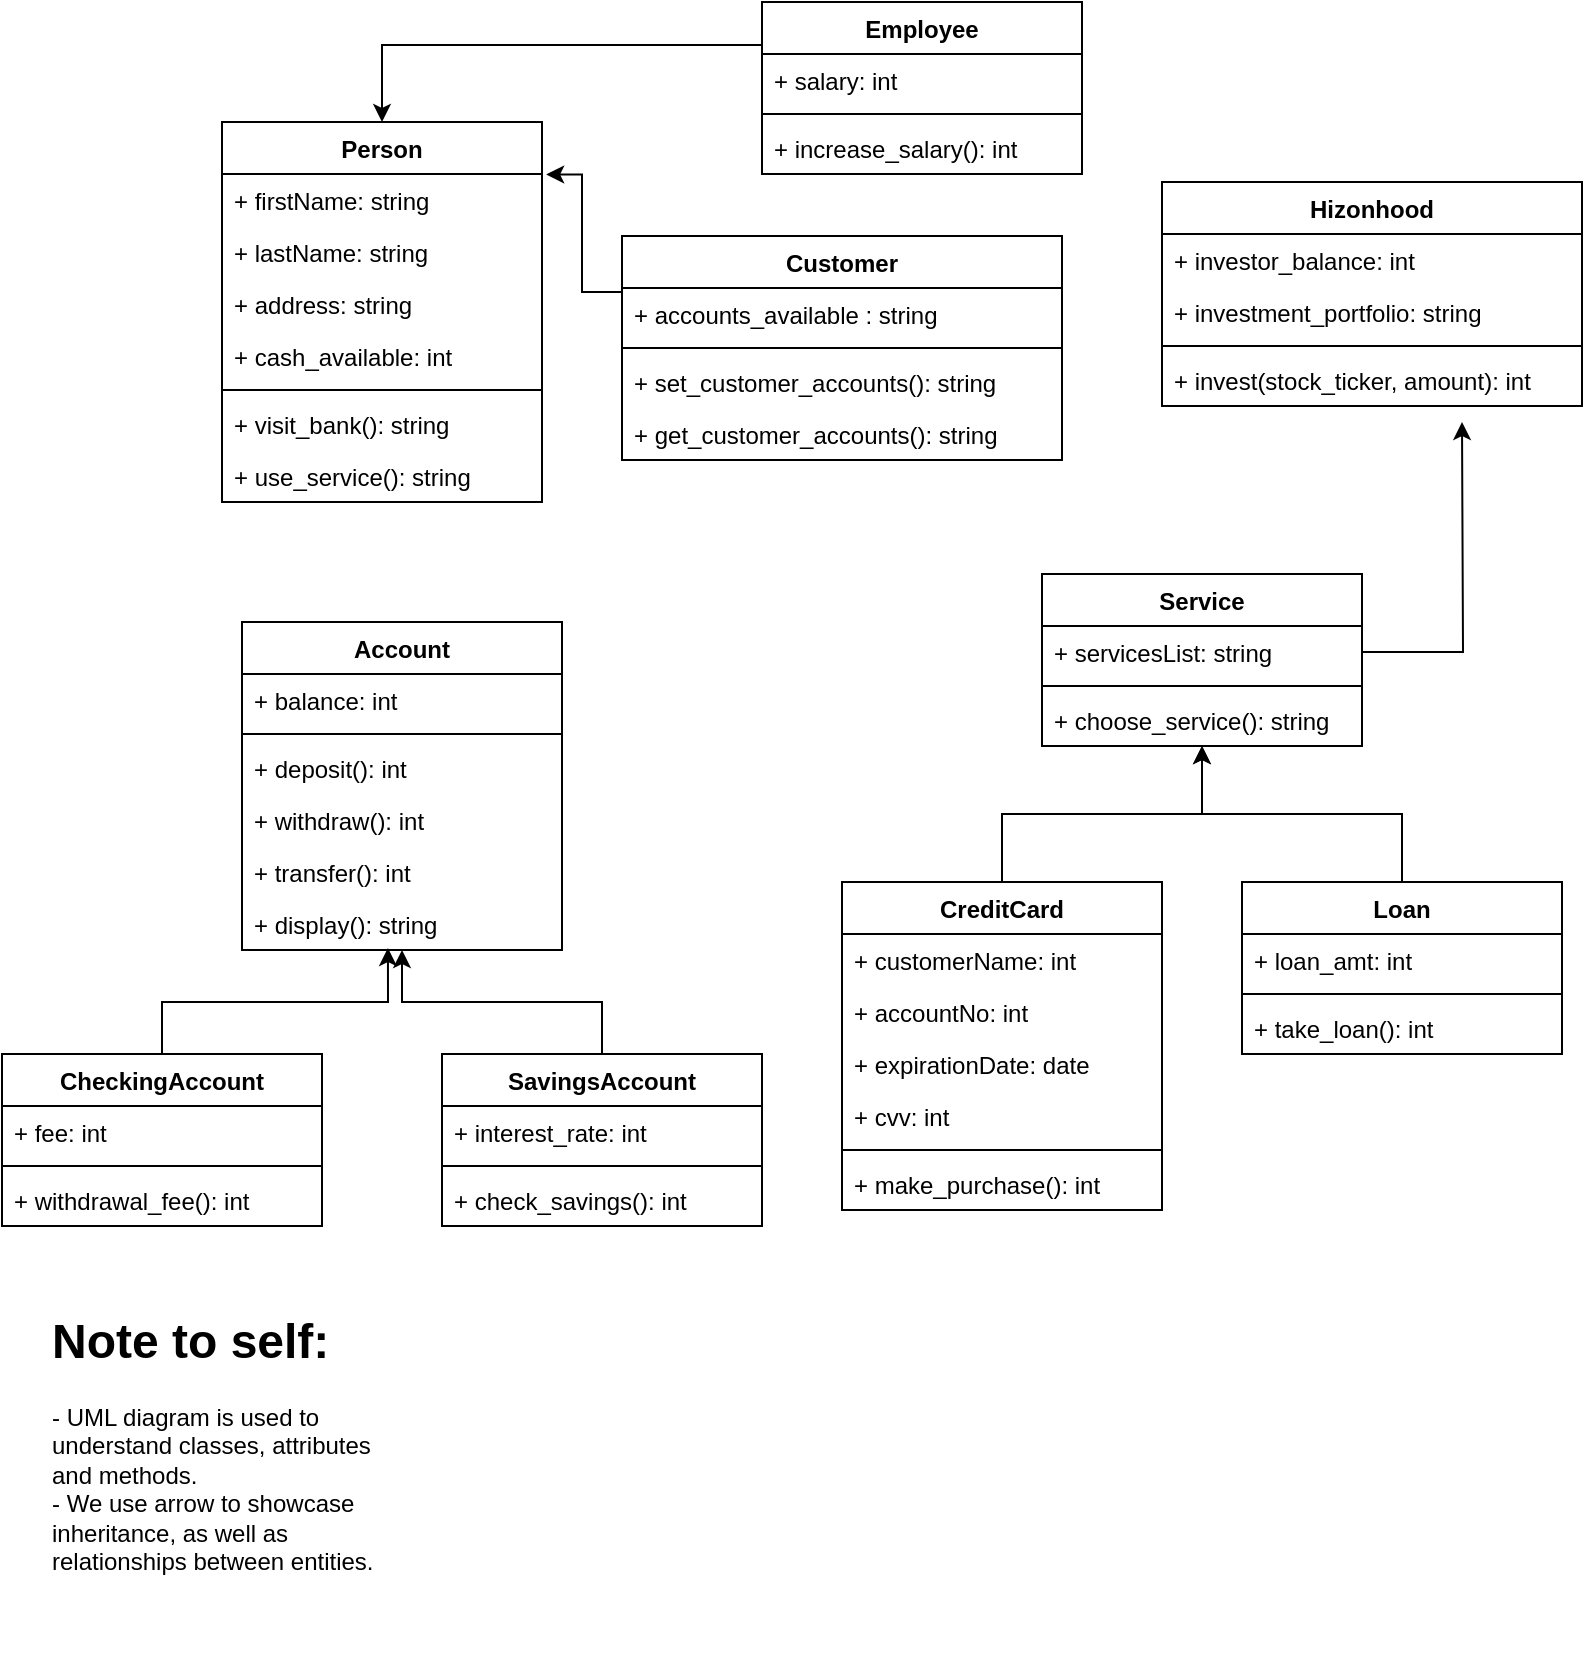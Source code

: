 <mxfile version="14.3.0" type="github">
  <diagram id="C5RBs43oDa-KdzZeNtuy" name="Page-1">
    <mxGraphModel dx="1182" dy="1169" grid="1" gridSize="10" guides="1" tooltips="1" connect="1" arrows="1" fold="1" page="1" pageScale="1" pageWidth="827" pageHeight="1169" math="0" shadow="0">
      <root>
        <mxCell id="WIyWlLk6GJQsqaUBKTNV-0" />
        <mxCell id="WIyWlLk6GJQsqaUBKTNV-1" parent="WIyWlLk6GJQsqaUBKTNV-0" />
        <mxCell id="fjOe6njY4efjG8A42Cp5-0" value="Person" style="swimlane;fontStyle=1;align=center;verticalAlign=top;childLayout=stackLayout;horizontal=1;startSize=26;horizontalStack=0;resizeParent=1;resizeParentMax=0;resizeLast=0;collapsible=1;marginBottom=0;" vertex="1" parent="WIyWlLk6GJQsqaUBKTNV-1">
          <mxGeometry x="130" y="90" width="160" height="190" as="geometry" />
        </mxCell>
        <mxCell id="fjOe6njY4efjG8A42Cp5-12" value="+ firstName: string" style="text;strokeColor=none;fillColor=none;align=left;verticalAlign=top;spacingLeft=4;spacingRight=4;overflow=hidden;rotatable=0;points=[[0,0.5],[1,0.5]];portConstraint=eastwest;" vertex="1" parent="fjOe6njY4efjG8A42Cp5-0">
          <mxGeometry y="26" width="160" height="26" as="geometry" />
        </mxCell>
        <mxCell id="fjOe6njY4efjG8A42Cp5-13" value="+ lastName: string" style="text;strokeColor=none;fillColor=none;align=left;verticalAlign=top;spacingLeft=4;spacingRight=4;overflow=hidden;rotatable=0;points=[[0,0.5],[1,0.5]];portConstraint=eastwest;" vertex="1" parent="fjOe6njY4efjG8A42Cp5-0">
          <mxGeometry y="52" width="160" height="26" as="geometry" />
        </mxCell>
        <mxCell id="fjOe6njY4efjG8A42Cp5-87" value="+ address: string" style="text;strokeColor=none;fillColor=none;align=left;verticalAlign=top;spacingLeft=4;spacingRight=4;overflow=hidden;rotatable=0;points=[[0,0.5],[1,0.5]];portConstraint=eastwest;" vertex="1" parent="fjOe6njY4efjG8A42Cp5-0">
          <mxGeometry y="78" width="160" height="26" as="geometry" />
        </mxCell>
        <mxCell id="fjOe6njY4efjG8A42Cp5-1" value="+ cash_available: int" style="text;strokeColor=none;fillColor=none;align=left;verticalAlign=top;spacingLeft=4;spacingRight=4;overflow=hidden;rotatable=0;points=[[0,0.5],[1,0.5]];portConstraint=eastwest;" vertex="1" parent="fjOe6njY4efjG8A42Cp5-0">
          <mxGeometry y="104" width="160" height="26" as="geometry" />
        </mxCell>
        <mxCell id="fjOe6njY4efjG8A42Cp5-2" value="" style="line;strokeWidth=1;fillColor=none;align=left;verticalAlign=middle;spacingTop=-1;spacingLeft=3;spacingRight=3;rotatable=0;labelPosition=right;points=[];portConstraint=eastwest;" vertex="1" parent="fjOe6njY4efjG8A42Cp5-0">
          <mxGeometry y="130" width="160" height="8" as="geometry" />
        </mxCell>
        <mxCell id="fjOe6njY4efjG8A42Cp5-71" value="+ visit_bank(): string" style="text;strokeColor=none;fillColor=none;align=left;verticalAlign=top;spacingLeft=4;spacingRight=4;overflow=hidden;rotatable=0;points=[[0,0.5],[1,0.5]];portConstraint=eastwest;" vertex="1" parent="fjOe6njY4efjG8A42Cp5-0">
          <mxGeometry y="138" width="160" height="26" as="geometry" />
        </mxCell>
        <mxCell id="fjOe6njY4efjG8A42Cp5-3" value="+ use_service(): string" style="text;strokeColor=none;fillColor=none;align=left;verticalAlign=top;spacingLeft=4;spacingRight=4;overflow=hidden;rotatable=0;points=[[0,0.5],[1,0.5]];portConstraint=eastwest;" vertex="1" parent="fjOe6njY4efjG8A42Cp5-0">
          <mxGeometry y="164" width="160" height="26" as="geometry" />
        </mxCell>
        <mxCell id="fjOe6njY4efjG8A42Cp5-63" style="edgeStyle=orthogonalEdgeStyle;rounded=0;orthogonalLoop=1;jettySize=auto;html=1;exitX=0;exitY=0.25;exitDx=0;exitDy=0;entryX=0.5;entryY=0;entryDx=0;entryDy=0;" edge="1" parent="WIyWlLk6GJQsqaUBKTNV-1" source="fjOe6njY4efjG8A42Cp5-4" target="fjOe6njY4efjG8A42Cp5-0">
          <mxGeometry relative="1" as="geometry" />
        </mxCell>
        <mxCell id="fjOe6njY4efjG8A42Cp5-4" value="Employee" style="swimlane;fontStyle=1;align=center;verticalAlign=top;childLayout=stackLayout;horizontal=1;startSize=26;horizontalStack=0;resizeParent=1;resizeParentMax=0;resizeLast=0;collapsible=1;marginBottom=0;" vertex="1" parent="WIyWlLk6GJQsqaUBKTNV-1">
          <mxGeometry x="400" y="30" width="160" height="86" as="geometry" />
        </mxCell>
        <mxCell id="fjOe6njY4efjG8A42Cp5-5" value="+ salary: int" style="text;strokeColor=none;fillColor=none;align=left;verticalAlign=top;spacingLeft=4;spacingRight=4;overflow=hidden;rotatable=0;points=[[0,0.5],[1,0.5]];portConstraint=eastwest;" vertex="1" parent="fjOe6njY4efjG8A42Cp5-4">
          <mxGeometry y="26" width="160" height="26" as="geometry" />
        </mxCell>
        <mxCell id="fjOe6njY4efjG8A42Cp5-6" value="" style="line;strokeWidth=1;fillColor=none;align=left;verticalAlign=middle;spacingTop=-1;spacingLeft=3;spacingRight=3;rotatable=0;labelPosition=right;points=[];portConstraint=eastwest;" vertex="1" parent="fjOe6njY4efjG8A42Cp5-4">
          <mxGeometry y="52" width="160" height="8" as="geometry" />
        </mxCell>
        <mxCell id="fjOe6njY4efjG8A42Cp5-7" value="+ increase_salary(): int" style="text;strokeColor=none;fillColor=none;align=left;verticalAlign=top;spacingLeft=4;spacingRight=4;overflow=hidden;rotatable=0;points=[[0,0.5],[1,0.5]];portConstraint=eastwest;" vertex="1" parent="fjOe6njY4efjG8A42Cp5-4">
          <mxGeometry y="60" width="160" height="26" as="geometry" />
        </mxCell>
        <mxCell id="fjOe6njY4efjG8A42Cp5-64" style="edgeStyle=orthogonalEdgeStyle;rounded=0;orthogonalLoop=1;jettySize=auto;html=1;exitX=0;exitY=0.25;exitDx=0;exitDy=0;entryX=1.013;entryY=0.138;entryDx=0;entryDy=0;entryPerimeter=0;" edge="1" parent="WIyWlLk6GJQsqaUBKTNV-1" source="fjOe6njY4efjG8A42Cp5-8" target="fjOe6njY4efjG8A42Cp5-0">
          <mxGeometry relative="1" as="geometry" />
        </mxCell>
        <mxCell id="fjOe6njY4efjG8A42Cp5-8" value="Customer" style="swimlane;fontStyle=1;align=center;verticalAlign=top;childLayout=stackLayout;horizontal=1;startSize=26;horizontalStack=0;resizeParent=1;resizeParentMax=0;resizeLast=0;collapsible=1;marginBottom=0;" vertex="1" parent="WIyWlLk6GJQsqaUBKTNV-1">
          <mxGeometry x="330" y="147" width="220" height="112" as="geometry" />
        </mxCell>
        <mxCell id="fjOe6njY4efjG8A42Cp5-9" value="+ accounts_available : string" style="text;strokeColor=none;fillColor=none;align=left;verticalAlign=top;spacingLeft=4;spacingRight=4;overflow=hidden;rotatable=0;points=[[0,0.5],[1,0.5]];portConstraint=eastwest;" vertex="1" parent="fjOe6njY4efjG8A42Cp5-8">
          <mxGeometry y="26" width="220" height="26" as="geometry" />
        </mxCell>
        <mxCell id="fjOe6njY4efjG8A42Cp5-10" value="" style="line;strokeWidth=1;fillColor=none;align=left;verticalAlign=middle;spacingTop=-1;spacingLeft=3;spacingRight=3;rotatable=0;labelPosition=right;points=[];portConstraint=eastwest;" vertex="1" parent="fjOe6njY4efjG8A42Cp5-8">
          <mxGeometry y="52" width="220" height="8" as="geometry" />
        </mxCell>
        <mxCell id="fjOe6njY4efjG8A42Cp5-79" value="+ set_customer_accounts(): string" style="text;strokeColor=none;fillColor=none;align=left;verticalAlign=top;spacingLeft=4;spacingRight=4;overflow=hidden;rotatable=0;points=[[0,0.5],[1,0.5]];portConstraint=eastwest;" vertex="1" parent="fjOe6njY4efjG8A42Cp5-8">
          <mxGeometry y="60" width="220" height="26" as="geometry" />
        </mxCell>
        <mxCell id="fjOe6njY4efjG8A42Cp5-11" value="+ get_customer_accounts(): string" style="text;strokeColor=none;fillColor=none;align=left;verticalAlign=top;spacingLeft=4;spacingRight=4;overflow=hidden;rotatable=0;points=[[0,0.5],[1,0.5]];portConstraint=eastwest;" vertex="1" parent="fjOe6njY4efjG8A42Cp5-8">
          <mxGeometry y="86" width="220" height="26" as="geometry" />
        </mxCell>
        <mxCell id="fjOe6njY4efjG8A42Cp5-17" value="Service" style="swimlane;fontStyle=1;align=center;verticalAlign=top;childLayout=stackLayout;horizontal=1;startSize=26;horizontalStack=0;resizeParent=1;resizeParentMax=0;resizeLast=0;collapsible=1;marginBottom=0;" vertex="1" parent="WIyWlLk6GJQsqaUBKTNV-1">
          <mxGeometry x="540" y="316" width="160" height="86" as="geometry" />
        </mxCell>
        <mxCell id="fjOe6njY4efjG8A42Cp5-18" value="+ servicesList: string" style="text;strokeColor=none;fillColor=none;align=left;verticalAlign=top;spacingLeft=4;spacingRight=4;overflow=hidden;rotatable=0;points=[[0,0.5],[1,0.5]];portConstraint=eastwest;" vertex="1" parent="fjOe6njY4efjG8A42Cp5-17">
          <mxGeometry y="26" width="160" height="26" as="geometry" />
        </mxCell>
        <mxCell id="fjOe6njY4efjG8A42Cp5-19" value="" style="line;strokeWidth=1;fillColor=none;align=left;verticalAlign=middle;spacingTop=-1;spacingLeft=3;spacingRight=3;rotatable=0;labelPosition=right;points=[];portConstraint=eastwest;" vertex="1" parent="fjOe6njY4efjG8A42Cp5-17">
          <mxGeometry y="52" width="160" height="8" as="geometry" />
        </mxCell>
        <mxCell id="fjOe6njY4efjG8A42Cp5-20" value="+ choose_service(): string" style="text;strokeColor=none;fillColor=none;align=left;verticalAlign=top;spacingLeft=4;spacingRight=4;overflow=hidden;rotatable=0;points=[[0,0.5],[1,0.5]];portConstraint=eastwest;" vertex="1" parent="fjOe6njY4efjG8A42Cp5-17">
          <mxGeometry y="60" width="160" height="26" as="geometry" />
        </mxCell>
        <mxCell id="fjOe6njY4efjG8A42Cp5-30" style="edgeStyle=orthogonalEdgeStyle;rounded=0;orthogonalLoop=1;jettySize=auto;html=1;" edge="1" parent="WIyWlLk6GJQsqaUBKTNV-1" source="fjOe6njY4efjG8A42Cp5-21" target="fjOe6njY4efjG8A42Cp5-17">
          <mxGeometry relative="1" as="geometry" />
        </mxCell>
        <mxCell id="fjOe6njY4efjG8A42Cp5-21" value="CreditCard" style="swimlane;fontStyle=1;align=center;verticalAlign=top;childLayout=stackLayout;horizontal=1;startSize=26;horizontalStack=0;resizeParent=1;resizeParentMax=0;resizeLast=0;collapsible=1;marginBottom=0;" vertex="1" parent="WIyWlLk6GJQsqaUBKTNV-1">
          <mxGeometry x="440" y="470" width="160" height="164" as="geometry" />
        </mxCell>
        <mxCell id="fjOe6njY4efjG8A42Cp5-60" value="+ customerName: int" style="text;strokeColor=none;fillColor=none;align=left;verticalAlign=top;spacingLeft=4;spacingRight=4;overflow=hidden;rotatable=0;points=[[0,0.5],[1,0.5]];portConstraint=eastwest;" vertex="1" parent="fjOe6njY4efjG8A42Cp5-21">
          <mxGeometry y="26" width="160" height="26" as="geometry" />
        </mxCell>
        <mxCell id="fjOe6njY4efjG8A42Cp5-69" value="+ accountNo: int" style="text;strokeColor=none;fillColor=none;align=left;verticalAlign=top;spacingLeft=4;spacingRight=4;overflow=hidden;rotatable=0;points=[[0,0.5],[1,0.5]];portConstraint=eastwest;" vertex="1" parent="fjOe6njY4efjG8A42Cp5-21">
          <mxGeometry y="52" width="160" height="26" as="geometry" />
        </mxCell>
        <mxCell id="fjOe6njY4efjG8A42Cp5-70" value="+ expirationDate: date" style="text;strokeColor=none;fillColor=none;align=left;verticalAlign=top;spacingLeft=4;spacingRight=4;overflow=hidden;rotatable=0;points=[[0,0.5],[1,0.5]];portConstraint=eastwest;" vertex="1" parent="fjOe6njY4efjG8A42Cp5-21">
          <mxGeometry y="78" width="160" height="26" as="geometry" />
        </mxCell>
        <mxCell id="fjOe6njY4efjG8A42Cp5-22" value="+ cvv: int" style="text;strokeColor=none;fillColor=none;align=left;verticalAlign=top;spacingLeft=4;spacingRight=4;overflow=hidden;rotatable=0;points=[[0,0.5],[1,0.5]];portConstraint=eastwest;" vertex="1" parent="fjOe6njY4efjG8A42Cp5-21">
          <mxGeometry y="104" width="160" height="26" as="geometry" />
        </mxCell>
        <mxCell id="fjOe6njY4efjG8A42Cp5-23" value="" style="line;strokeWidth=1;fillColor=none;align=left;verticalAlign=middle;spacingTop=-1;spacingLeft=3;spacingRight=3;rotatable=0;labelPosition=right;points=[];portConstraint=eastwest;" vertex="1" parent="fjOe6njY4efjG8A42Cp5-21">
          <mxGeometry y="130" width="160" height="8" as="geometry" />
        </mxCell>
        <mxCell id="fjOe6njY4efjG8A42Cp5-24" value="+ make_purchase(): int" style="text;strokeColor=none;fillColor=none;align=left;verticalAlign=top;spacingLeft=4;spacingRight=4;overflow=hidden;rotatable=0;points=[[0,0.5],[1,0.5]];portConstraint=eastwest;" vertex="1" parent="fjOe6njY4efjG8A42Cp5-21">
          <mxGeometry y="138" width="160" height="26" as="geometry" />
        </mxCell>
        <mxCell id="fjOe6njY4efjG8A42Cp5-31" style="edgeStyle=orthogonalEdgeStyle;rounded=0;orthogonalLoop=1;jettySize=auto;html=1;exitX=0.5;exitY=0;exitDx=0;exitDy=0;" edge="1" parent="WIyWlLk6GJQsqaUBKTNV-1" source="fjOe6njY4efjG8A42Cp5-25" target="fjOe6njY4efjG8A42Cp5-17">
          <mxGeometry relative="1" as="geometry" />
        </mxCell>
        <mxCell id="fjOe6njY4efjG8A42Cp5-25" value="Loan" style="swimlane;fontStyle=1;align=center;verticalAlign=top;childLayout=stackLayout;horizontal=1;startSize=26;horizontalStack=0;resizeParent=1;resizeParentMax=0;resizeLast=0;collapsible=1;marginBottom=0;" vertex="1" parent="WIyWlLk6GJQsqaUBKTNV-1">
          <mxGeometry x="640" y="470" width="160" height="86" as="geometry" />
        </mxCell>
        <mxCell id="fjOe6njY4efjG8A42Cp5-26" value="+ loan_amt: int" style="text;strokeColor=none;fillColor=none;align=left;verticalAlign=top;spacingLeft=4;spacingRight=4;overflow=hidden;rotatable=0;points=[[0,0.5],[1,0.5]];portConstraint=eastwest;" vertex="1" parent="fjOe6njY4efjG8A42Cp5-25">
          <mxGeometry y="26" width="160" height="26" as="geometry" />
        </mxCell>
        <mxCell id="fjOe6njY4efjG8A42Cp5-27" value="" style="line;strokeWidth=1;fillColor=none;align=left;verticalAlign=middle;spacingTop=-1;spacingLeft=3;spacingRight=3;rotatable=0;labelPosition=right;points=[];portConstraint=eastwest;" vertex="1" parent="fjOe6njY4efjG8A42Cp5-25">
          <mxGeometry y="52" width="160" height="8" as="geometry" />
        </mxCell>
        <mxCell id="fjOe6njY4efjG8A42Cp5-28" value="+ take_loan(): int" style="text;strokeColor=none;fillColor=none;align=left;verticalAlign=top;spacingLeft=4;spacingRight=4;overflow=hidden;rotatable=0;points=[[0,0.5],[1,0.5]];portConstraint=eastwest;" vertex="1" parent="fjOe6njY4efjG8A42Cp5-25">
          <mxGeometry y="60" width="160" height="26" as="geometry" />
        </mxCell>
        <mxCell id="fjOe6njY4efjG8A42Cp5-33" value="Account" style="swimlane;fontStyle=1;align=center;verticalAlign=top;childLayout=stackLayout;horizontal=1;startSize=26;horizontalStack=0;resizeParent=1;resizeParentMax=0;resizeLast=0;collapsible=1;marginBottom=0;" vertex="1" parent="WIyWlLk6GJQsqaUBKTNV-1">
          <mxGeometry x="140" y="340" width="160" height="164" as="geometry" />
        </mxCell>
        <mxCell id="fjOe6njY4efjG8A42Cp5-34" value="+ balance: int" style="text;strokeColor=none;fillColor=none;align=left;verticalAlign=top;spacingLeft=4;spacingRight=4;overflow=hidden;rotatable=0;points=[[0,0.5],[1,0.5]];portConstraint=eastwest;" vertex="1" parent="fjOe6njY4efjG8A42Cp5-33">
          <mxGeometry y="26" width="160" height="26" as="geometry" />
        </mxCell>
        <mxCell id="fjOe6njY4efjG8A42Cp5-35" value="" style="line;strokeWidth=1;fillColor=none;align=left;verticalAlign=middle;spacingTop=-1;spacingLeft=3;spacingRight=3;rotatable=0;labelPosition=right;points=[];portConstraint=eastwest;" vertex="1" parent="fjOe6njY4efjG8A42Cp5-33">
          <mxGeometry y="52" width="160" height="8" as="geometry" />
        </mxCell>
        <mxCell id="fjOe6njY4efjG8A42Cp5-59" value="+ deposit(): int" style="text;strokeColor=none;fillColor=none;align=left;verticalAlign=top;spacingLeft=4;spacingRight=4;overflow=hidden;rotatable=0;points=[[0,0.5],[1,0.5]];portConstraint=eastwest;" vertex="1" parent="fjOe6njY4efjG8A42Cp5-33">
          <mxGeometry y="60" width="160" height="26" as="geometry" />
        </mxCell>
        <mxCell id="fjOe6njY4efjG8A42Cp5-58" value="+ withdraw(): int" style="text;strokeColor=none;fillColor=none;align=left;verticalAlign=top;spacingLeft=4;spacingRight=4;overflow=hidden;rotatable=0;points=[[0,0.5],[1,0.5]];portConstraint=eastwest;" vertex="1" parent="fjOe6njY4efjG8A42Cp5-33">
          <mxGeometry y="86" width="160" height="26" as="geometry" />
        </mxCell>
        <mxCell id="fjOe6njY4efjG8A42Cp5-72" value="+ transfer(): int" style="text;strokeColor=none;fillColor=none;align=left;verticalAlign=top;spacingLeft=4;spacingRight=4;overflow=hidden;rotatable=0;points=[[0,0.5],[1,0.5]];portConstraint=eastwest;" vertex="1" parent="fjOe6njY4efjG8A42Cp5-33">
          <mxGeometry y="112" width="160" height="26" as="geometry" />
        </mxCell>
        <mxCell id="fjOe6njY4efjG8A42Cp5-36" value="+ display(): string" style="text;strokeColor=none;fillColor=none;align=left;verticalAlign=top;spacingLeft=4;spacingRight=4;overflow=hidden;rotatable=0;points=[[0,0.5],[1,0.5]];portConstraint=eastwest;" vertex="1" parent="fjOe6njY4efjG8A42Cp5-33">
          <mxGeometry y="138" width="160" height="26" as="geometry" />
        </mxCell>
        <mxCell id="fjOe6njY4efjG8A42Cp5-46" style="edgeStyle=orthogonalEdgeStyle;rounded=0;orthogonalLoop=1;jettySize=auto;html=1;exitX=0.5;exitY=0;exitDx=0;exitDy=0;entryX=0.456;entryY=0.962;entryDx=0;entryDy=0;entryPerimeter=0;" edge="1" parent="WIyWlLk6GJQsqaUBKTNV-1" source="fjOe6njY4efjG8A42Cp5-37" target="fjOe6njY4efjG8A42Cp5-36">
          <mxGeometry relative="1" as="geometry" />
        </mxCell>
        <mxCell id="fjOe6njY4efjG8A42Cp5-37" value="CheckingAccount" style="swimlane;fontStyle=1;align=center;verticalAlign=top;childLayout=stackLayout;horizontal=1;startSize=26;horizontalStack=0;resizeParent=1;resizeParentMax=0;resizeLast=0;collapsible=1;marginBottom=0;" vertex="1" parent="WIyWlLk6GJQsqaUBKTNV-1">
          <mxGeometry x="20" y="556" width="160" height="86" as="geometry" />
        </mxCell>
        <mxCell id="fjOe6njY4efjG8A42Cp5-38" value="+ fee: int" style="text;strokeColor=none;fillColor=none;align=left;verticalAlign=top;spacingLeft=4;spacingRight=4;overflow=hidden;rotatable=0;points=[[0,0.5],[1,0.5]];portConstraint=eastwest;" vertex="1" parent="fjOe6njY4efjG8A42Cp5-37">
          <mxGeometry y="26" width="160" height="26" as="geometry" />
        </mxCell>
        <mxCell id="fjOe6njY4efjG8A42Cp5-39" value="" style="line;strokeWidth=1;fillColor=none;align=left;verticalAlign=middle;spacingTop=-1;spacingLeft=3;spacingRight=3;rotatable=0;labelPosition=right;points=[];portConstraint=eastwest;" vertex="1" parent="fjOe6njY4efjG8A42Cp5-37">
          <mxGeometry y="52" width="160" height="8" as="geometry" />
        </mxCell>
        <mxCell id="fjOe6njY4efjG8A42Cp5-40" value="+ withdrawal_fee(): int" style="text;strokeColor=none;fillColor=none;align=left;verticalAlign=top;spacingLeft=4;spacingRight=4;overflow=hidden;rotatable=0;points=[[0,0.5],[1,0.5]];portConstraint=eastwest;" vertex="1" parent="fjOe6njY4efjG8A42Cp5-37">
          <mxGeometry y="60" width="160" height="26" as="geometry" />
        </mxCell>
        <mxCell id="fjOe6njY4efjG8A42Cp5-48" style="edgeStyle=orthogonalEdgeStyle;rounded=0;orthogonalLoop=1;jettySize=auto;html=1;exitX=0.5;exitY=0;exitDx=0;exitDy=0;" edge="1" parent="WIyWlLk6GJQsqaUBKTNV-1" source="fjOe6njY4efjG8A42Cp5-41" target="fjOe6njY4efjG8A42Cp5-33">
          <mxGeometry relative="1" as="geometry" />
        </mxCell>
        <mxCell id="fjOe6njY4efjG8A42Cp5-41" value="SavingsAccount" style="swimlane;fontStyle=1;align=center;verticalAlign=top;childLayout=stackLayout;horizontal=1;startSize=26;horizontalStack=0;resizeParent=1;resizeParentMax=0;resizeLast=0;collapsible=1;marginBottom=0;" vertex="1" parent="WIyWlLk6GJQsqaUBKTNV-1">
          <mxGeometry x="240" y="556" width="160" height="86" as="geometry" />
        </mxCell>
        <mxCell id="fjOe6njY4efjG8A42Cp5-42" value="+ interest_rate: int" style="text;strokeColor=none;fillColor=none;align=left;verticalAlign=top;spacingLeft=4;spacingRight=4;overflow=hidden;rotatable=0;points=[[0,0.5],[1,0.5]];portConstraint=eastwest;" vertex="1" parent="fjOe6njY4efjG8A42Cp5-41">
          <mxGeometry y="26" width="160" height="26" as="geometry" />
        </mxCell>
        <mxCell id="fjOe6njY4efjG8A42Cp5-43" value="" style="line;strokeWidth=1;fillColor=none;align=left;verticalAlign=middle;spacingTop=-1;spacingLeft=3;spacingRight=3;rotatable=0;labelPosition=right;points=[];portConstraint=eastwest;" vertex="1" parent="fjOe6njY4efjG8A42Cp5-41">
          <mxGeometry y="52" width="160" height="8" as="geometry" />
        </mxCell>
        <mxCell id="fjOe6njY4efjG8A42Cp5-44" value="+ check_savings(): int" style="text;strokeColor=none;fillColor=none;align=left;verticalAlign=top;spacingLeft=4;spacingRight=4;overflow=hidden;rotatable=0;points=[[0,0.5],[1,0.5]];portConstraint=eastwest;" vertex="1" parent="fjOe6njY4efjG8A42Cp5-41">
          <mxGeometry y="60" width="160" height="26" as="geometry" />
        </mxCell>
        <mxCell id="fjOe6njY4efjG8A42Cp5-66" value="&lt;h1&gt;Note to self:&lt;/h1&gt;&lt;div&gt;- UML diagram is used to understand classes, attributes and methods.&lt;/div&gt;&lt;div&gt;- We use arrow to showcase inheritance, as well as relationships between entities.&lt;/div&gt;" style="text;html=1;strokeColor=none;fillColor=none;spacing=5;spacingTop=-20;whiteSpace=wrap;overflow=hidden;rounded=0;" vertex="1" parent="WIyWlLk6GJQsqaUBKTNV-1">
          <mxGeometry x="40" y="680" width="190" height="180" as="geometry" />
        </mxCell>
        <mxCell id="fjOe6njY4efjG8A42Cp5-74" style="edgeStyle=orthogonalEdgeStyle;rounded=0;orthogonalLoop=1;jettySize=auto;html=1;" edge="1" parent="WIyWlLk6GJQsqaUBKTNV-1" source="fjOe6njY4efjG8A42Cp5-18">
          <mxGeometry relative="1" as="geometry">
            <mxPoint x="750" y="240.0" as="targetPoint" />
          </mxGeometry>
        </mxCell>
        <mxCell id="fjOe6njY4efjG8A42Cp5-75" value="Hizonhood" style="swimlane;fontStyle=1;align=center;verticalAlign=top;childLayout=stackLayout;horizontal=1;startSize=26;horizontalStack=0;resizeParent=1;resizeParentMax=0;resizeLast=0;collapsible=1;marginBottom=0;" vertex="1" parent="WIyWlLk6GJQsqaUBKTNV-1">
          <mxGeometry x="600" y="120" width="210" height="112" as="geometry" />
        </mxCell>
        <mxCell id="fjOe6njY4efjG8A42Cp5-85" value="+ investor_balance: int" style="text;strokeColor=none;fillColor=none;align=left;verticalAlign=top;spacingLeft=4;spacingRight=4;overflow=hidden;rotatable=0;points=[[0,0.5],[1,0.5]];portConstraint=eastwest;" vertex="1" parent="fjOe6njY4efjG8A42Cp5-75">
          <mxGeometry y="26" width="210" height="26" as="geometry" />
        </mxCell>
        <mxCell id="fjOe6njY4efjG8A42Cp5-76" value="+ investment_portfolio: string" style="text;strokeColor=none;fillColor=none;align=left;verticalAlign=top;spacingLeft=4;spacingRight=4;overflow=hidden;rotatable=0;points=[[0,0.5],[1,0.5]];portConstraint=eastwest;" vertex="1" parent="fjOe6njY4efjG8A42Cp5-75">
          <mxGeometry y="52" width="210" height="26" as="geometry" />
        </mxCell>
        <mxCell id="fjOe6njY4efjG8A42Cp5-77" value="" style="line;strokeWidth=1;fillColor=none;align=left;verticalAlign=middle;spacingTop=-1;spacingLeft=3;spacingRight=3;rotatable=0;labelPosition=right;points=[];portConstraint=eastwest;" vertex="1" parent="fjOe6njY4efjG8A42Cp5-75">
          <mxGeometry y="78" width="210" height="8" as="geometry" />
        </mxCell>
        <mxCell id="fjOe6njY4efjG8A42Cp5-78" value="+ invest(stock_ticker, amount): int" style="text;strokeColor=none;fillColor=none;align=left;verticalAlign=top;spacingLeft=4;spacingRight=4;overflow=hidden;rotatable=0;points=[[0,0.5],[1,0.5]];portConstraint=eastwest;" vertex="1" parent="fjOe6njY4efjG8A42Cp5-75">
          <mxGeometry y="86" width="210" height="26" as="geometry" />
        </mxCell>
      </root>
    </mxGraphModel>
  </diagram>
</mxfile>
